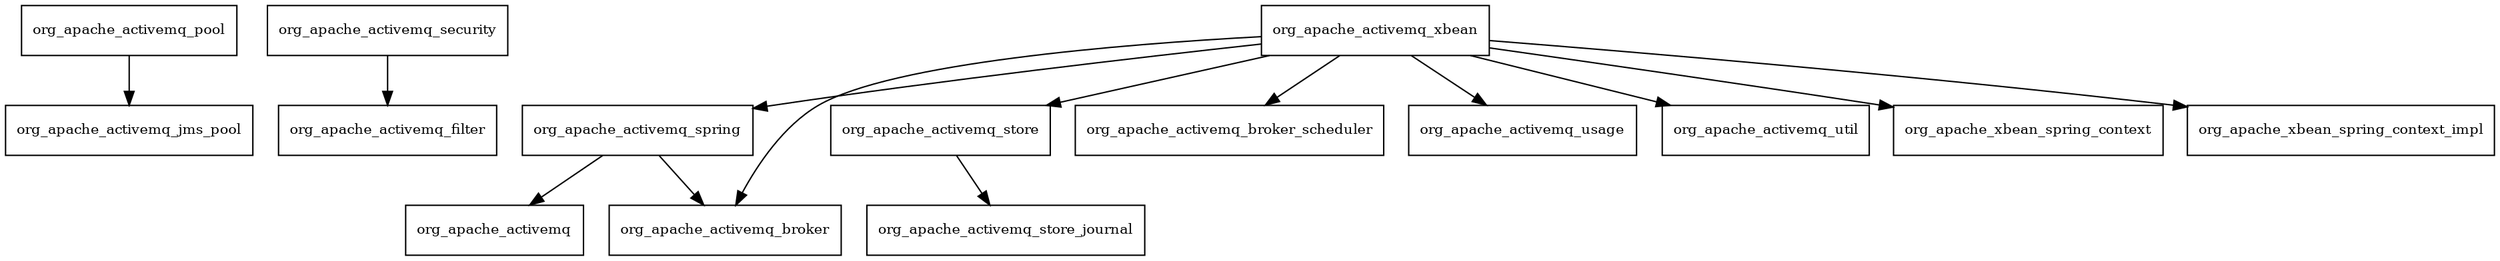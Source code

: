digraph activemq_spring_5_15_2_package_dependencies {
  node [shape = box, fontsize=10.0];
  org_apache_activemq_pool -> org_apache_activemq_jms_pool;
  org_apache_activemq_security -> org_apache_activemq_filter;
  org_apache_activemq_spring -> org_apache_activemq;
  org_apache_activemq_spring -> org_apache_activemq_broker;
  org_apache_activemq_store -> org_apache_activemq_store_journal;
  org_apache_activemq_xbean -> org_apache_activemq_broker;
  org_apache_activemq_xbean -> org_apache_activemq_broker_scheduler;
  org_apache_activemq_xbean -> org_apache_activemq_spring;
  org_apache_activemq_xbean -> org_apache_activemq_store;
  org_apache_activemq_xbean -> org_apache_activemq_usage;
  org_apache_activemq_xbean -> org_apache_activemq_util;
  org_apache_activemq_xbean -> org_apache_xbean_spring_context;
  org_apache_activemq_xbean -> org_apache_xbean_spring_context_impl;
}
